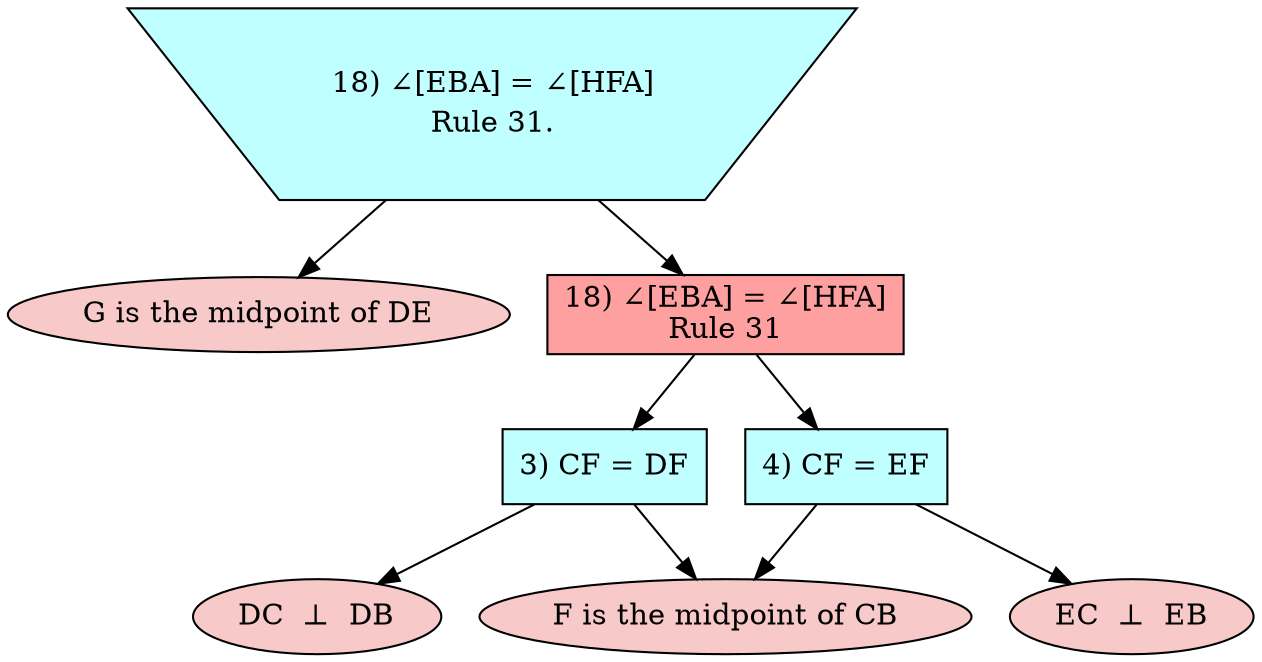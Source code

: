 strict digraph G {
psvg=t
node[shape=rect, color = black, style = filled];
node[dir = back];
1 -> "G is the midpoint of DE";
1 -> 2;
2 -> 3;
3 -> "F is the midpoint of CB";
3 -> "DC  ⊥  DB";
2 -> 4;
4 -> "F is the midpoint of CB";
4 -> "EC  ⊥  EB";
1 [ shape="invtrapezium" fillcolor="#C0FFFF" href="https://github.com/kovzol/Java-Geometry-Expert/blob/master/src/docs/help/images_a/rectangle.gif" tooltips="8. szabály: Pitagorasz-tétel" label=<
<table  border="0" cellspacing="0" cellborder="0" href="https://github.com/kovzol/Java-Geometry-Expert/blob/master/src/docs/help/images_a/rectangle.gif" tooltips="8. szabály: Pitagorasz-tétel">
<tr><td bgcolor="#C0FFFF" color="#C0FFFF">18) ∠[EBA] = ∠[HFA]</td></tr>
<tr><td bgcolor="#C0FFFF" color="#C0FFFF">Rule 31.</td></tr>
</table>
>];
2 [ label = "18) ∠[EBA] = ∠[HFA]\nRule 31", fillcolor = "#FFA0A0" ];
3 [ label = "3) CF = DF", fillcolor = "#C0FFFF"];
4 [ label = "4) CF = EF", fillcolor = "#C0FFFF"];
"G is the midpoint of DE" [ fillcolor = "#F7CAC9", shape = ellipse, style = filled ];
"F is the midpoint of CB" [ fillcolor = "#F7CAC9", shape = ellipse, style = filled ];
"DC  ⊥  DB" [ fillcolor = "#F7CAC9", shape = oval, style = filled ];
"F is the midpoint of CB" [ fillcolor = "#F7CAC9", shape = ellipse, style = filled ];
"EC  ⊥  EB" [ fillcolor = "#F7CAC9", shape = ellipse, style = filled ];
}